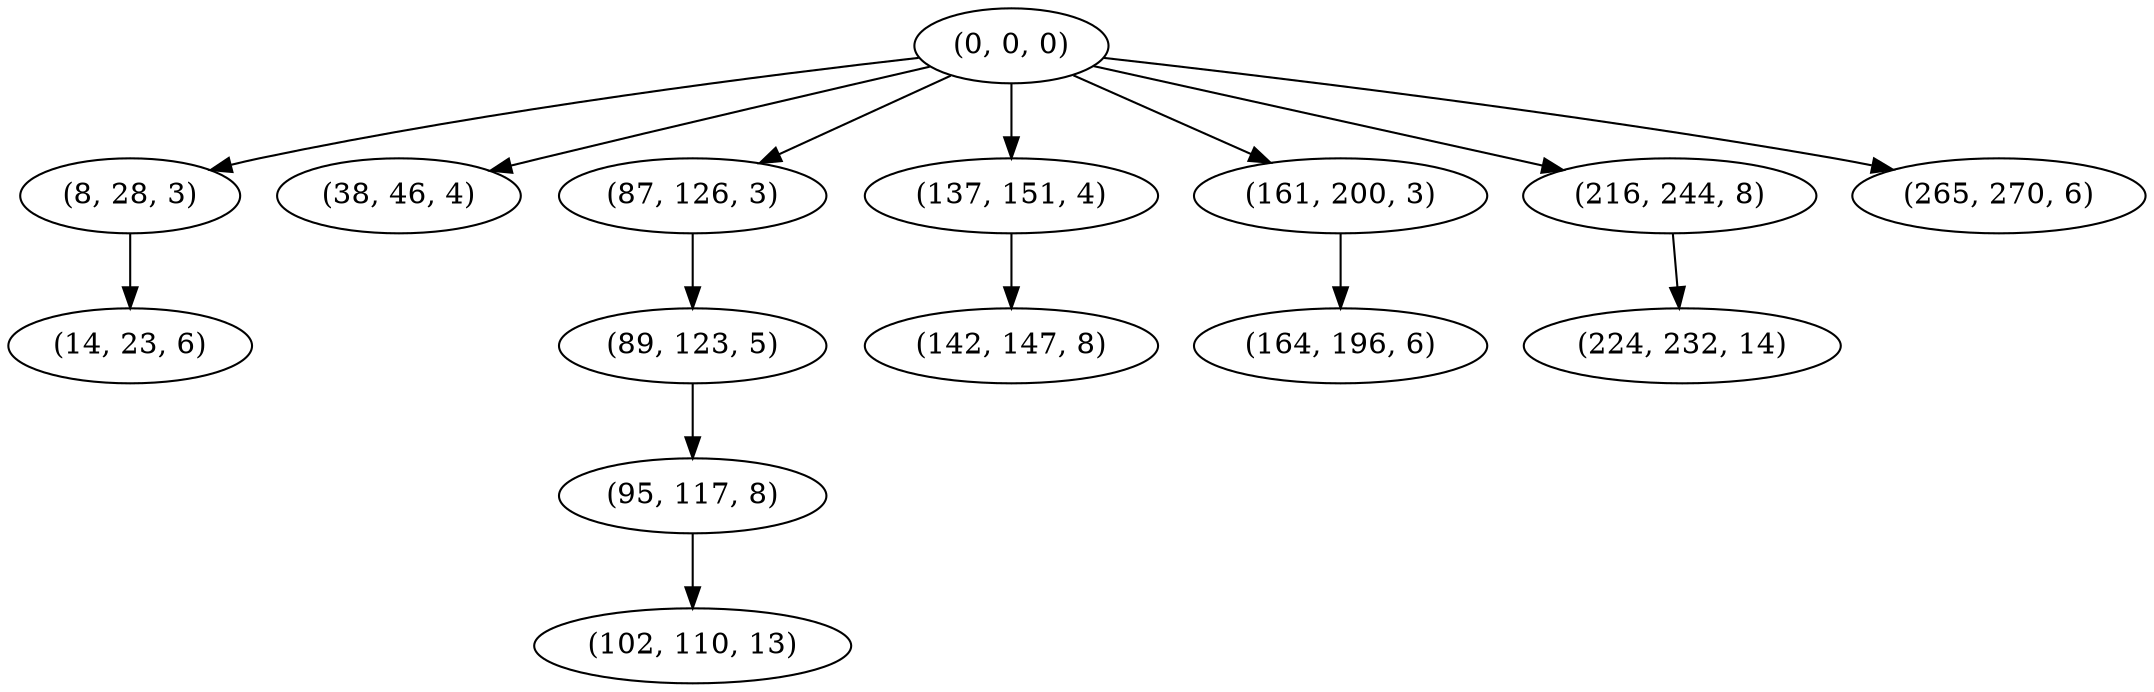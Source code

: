 digraph tree {
    "(0, 0, 0)";
    "(8, 28, 3)";
    "(14, 23, 6)";
    "(38, 46, 4)";
    "(87, 126, 3)";
    "(89, 123, 5)";
    "(95, 117, 8)";
    "(102, 110, 13)";
    "(137, 151, 4)";
    "(142, 147, 8)";
    "(161, 200, 3)";
    "(164, 196, 6)";
    "(216, 244, 8)";
    "(224, 232, 14)";
    "(265, 270, 6)";
    "(0, 0, 0)" -> "(8, 28, 3)";
    "(0, 0, 0)" -> "(38, 46, 4)";
    "(0, 0, 0)" -> "(87, 126, 3)";
    "(0, 0, 0)" -> "(137, 151, 4)";
    "(0, 0, 0)" -> "(161, 200, 3)";
    "(0, 0, 0)" -> "(216, 244, 8)";
    "(0, 0, 0)" -> "(265, 270, 6)";
    "(8, 28, 3)" -> "(14, 23, 6)";
    "(87, 126, 3)" -> "(89, 123, 5)";
    "(89, 123, 5)" -> "(95, 117, 8)";
    "(95, 117, 8)" -> "(102, 110, 13)";
    "(137, 151, 4)" -> "(142, 147, 8)";
    "(161, 200, 3)" -> "(164, 196, 6)";
    "(216, 244, 8)" -> "(224, 232, 14)";
}
